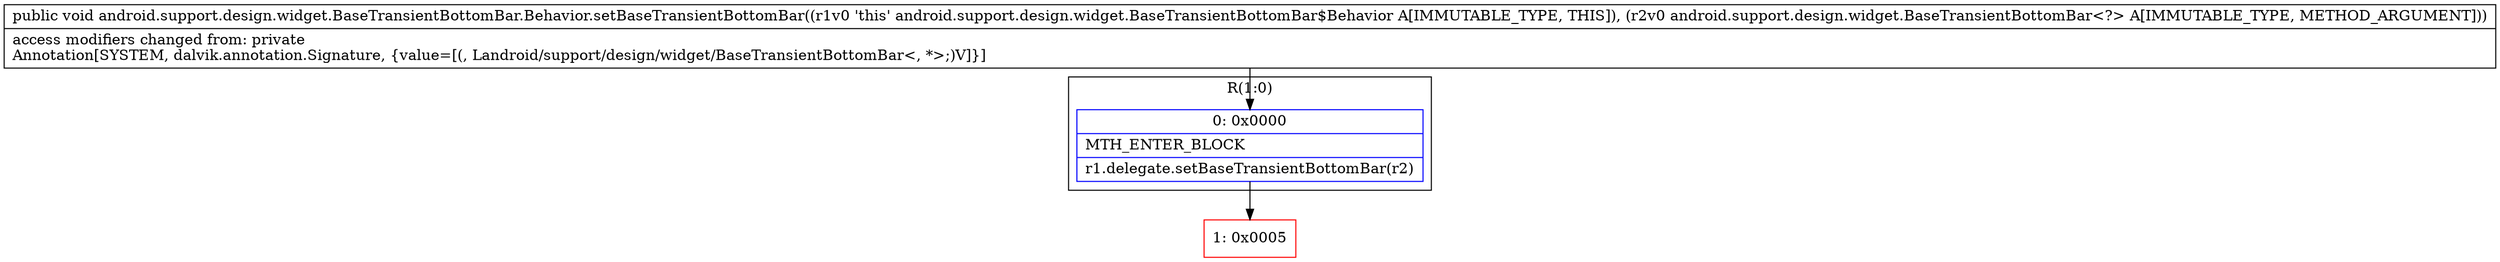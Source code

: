 digraph "CFG forandroid.support.design.widget.BaseTransientBottomBar.Behavior.setBaseTransientBottomBar(Landroid\/support\/design\/widget\/BaseTransientBottomBar;)V" {
subgraph cluster_Region_2043543344 {
label = "R(1:0)";
node [shape=record,color=blue];
Node_0 [shape=record,label="{0\:\ 0x0000|MTH_ENTER_BLOCK\l|r1.delegate.setBaseTransientBottomBar(r2)\l}"];
}
Node_1 [shape=record,color=red,label="{1\:\ 0x0005}"];
MethodNode[shape=record,label="{public void android.support.design.widget.BaseTransientBottomBar.Behavior.setBaseTransientBottomBar((r1v0 'this' android.support.design.widget.BaseTransientBottomBar$Behavior A[IMMUTABLE_TYPE, THIS]), (r2v0 android.support.design.widget.BaseTransientBottomBar\<?\> A[IMMUTABLE_TYPE, METHOD_ARGUMENT]))  | access modifiers changed from: private\lAnnotation[SYSTEM, dalvik.annotation.Signature, \{value=[(, Landroid\/support\/design\/widget\/BaseTransientBottomBar\<, *\>;)V]\}]\l}"];
MethodNode -> Node_0;
Node_0 -> Node_1;
}

